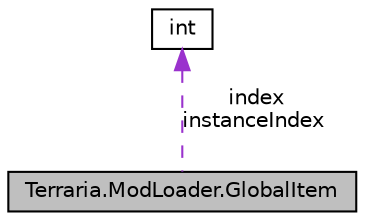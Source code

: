 digraph "Terraria.ModLoader.GlobalItem"
{
 // LATEX_PDF_SIZE
  edge [fontname="Helvetica",fontsize="10",labelfontname="Helvetica",labelfontsize="10"];
  node [fontname="Helvetica",fontsize="10",shape=record];
  Node1 [label="Terraria.ModLoader.GlobalItem",height=0.2,width=0.4,color="black", fillcolor="grey75", style="filled", fontcolor="black",tooltip="This class allows you to modify and use hooks for all items, including vanilla items...."];
  Node2 -> Node1 [dir="back",color="darkorchid3",fontsize="10",style="dashed",label=" index\ninstanceIndex" ,fontname="Helvetica"];
  Node2 [label="int",height=0.2,width=0.4,color="black", fillcolor="white", style="filled",tooltip=" "];
}
